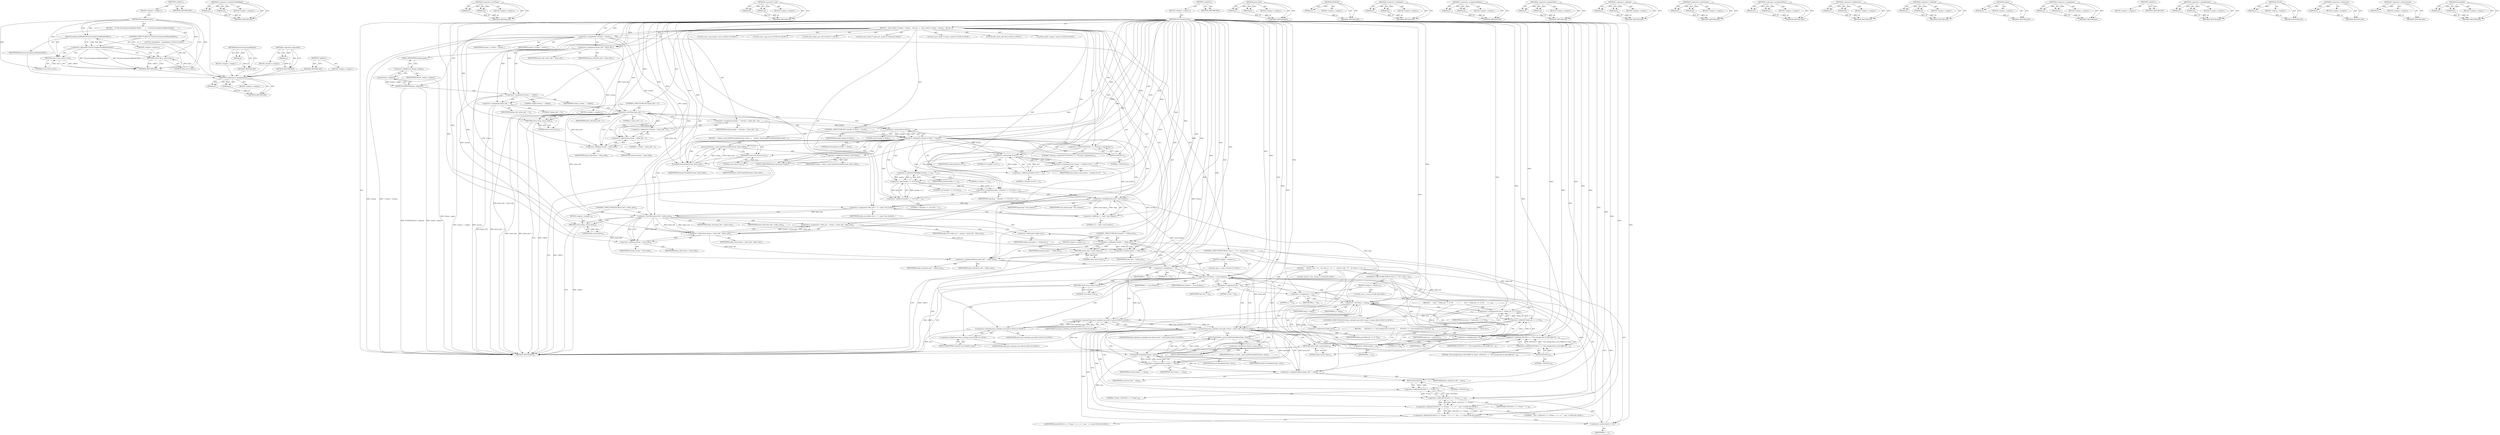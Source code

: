 digraph "&lt;global&gt;" {
vulnerable_325 [label=<(METHOD,&lt;operators&gt;.assignmentOr)>];
vulnerable_326 [label=<(PARAM,p1)>];
vulnerable_327 [label=<(PARAM,p2)>];
vulnerable_328 [label=<(BLOCK,&lt;empty&gt;,&lt;empty&gt;)>];
vulnerable_329 [label=<(METHOD_RETURN,ANY)>];
vulnerable_306 [label=<(METHOD,&lt;operator&gt;.arithmeticShiftRight)>];
vulnerable_307 [label=<(PARAM,p1)>];
vulnerable_308 [label=<(PARAM,p2)>];
vulnerable_309 [label=<(BLOCK,&lt;empty&gt;,&lt;empty&gt;)>];
vulnerable_310 [label=<(METHOD_RETURN,ANY)>];
vulnerable_258 [label=<(METHOD,&lt;operator&gt;.lessThan)>];
vulnerable_259 [label=<(PARAM,p1)>];
vulnerable_260 [label=<(PARAM,p2)>];
vulnerable_261 [label=<(BLOCK,&lt;empty&gt;,&lt;empty&gt;)>];
vulnerable_262 [label=<(METHOD_RETURN,ANY)>];
vulnerable_282 [label=<(METHOD,&lt;operator&gt;.and)>];
vulnerable_283 [label=<(PARAM,p1)>];
vulnerable_284 [label=<(PARAM,p2)>];
vulnerable_285 [label=<(BLOCK,&lt;empty&gt;,&lt;empty&gt;)>];
vulnerable_286 [label=<(METHOD_RETURN,ANY)>];
vulnerable_6 [label=<(METHOD,&lt;global&gt;)<SUB>1</SUB>>];
vulnerable_7 [label=<(BLOCK,&lt;empty&gt;,&lt;empty&gt;)<SUB>1</SUB>>];
vulnerable_8 [label=<(METHOD,ParseSuperframe)<SUB>1</SUB>>];
vulnerable_9 [label=<(BLOCK,{
  const uint8_t* stream = stream_;
  off_t by...,{
  const uint8_t* stream = stream_;
  off_t by...)<SUB>1</SUB>>];
vulnerable_10 [label="<(LOCAL,const uint8_t* stream: uint8_t*)<SUB>2</SUB>>"];
vulnerable_11 [label=<(&lt;operator&gt;.assignment,* stream = stream_)<SUB>2</SUB>>];
vulnerable_12 [label=<(IDENTIFIER,stream,* stream = stream_)<SUB>2</SUB>>];
vulnerable_13 [label=<(IDENTIFIER,stream_,* stream = stream_)<SUB>2</SUB>>];
vulnerable_14 [label="<(LOCAL,off_t bytes_left: off_t)<SUB>3</SUB>>"];
vulnerable_15 [label=<(&lt;operator&gt;.assignment,bytes_left = bytes_left_)<SUB>3</SUB>>];
vulnerable_16 [label=<(IDENTIFIER,bytes_left,bytes_left = bytes_left_)<SUB>3</SUB>>];
vulnerable_17 [label=<(IDENTIFIER,bytes_left_,bytes_left = bytes_left_)<SUB>3</SUB>>];
vulnerable_18 [label=<(DCHECK,DCHECK(frames_.empty()))<SUB>4</SUB>>];
vulnerable_19 [label=<(empty,frames_.empty())<SUB>4</SUB>>];
vulnerable_20 [label=<(&lt;operator&gt;.fieldAccess,frames_.empty)<SUB>4</SUB>>];
vulnerable_21 [label=<(IDENTIFIER,frames_,frames_.empty())<SUB>4</SUB>>];
vulnerable_22 [label=<(FIELD_IDENTIFIER,empty,empty)<SUB>4</SUB>>];
vulnerable_23 [label=<(&lt;operator&gt;.assignment,stream_ = nullptr)<SUB>5</SUB>>];
vulnerable_24 [label=<(IDENTIFIER,stream_,stream_ = nullptr)<SUB>5</SUB>>];
vulnerable_25 [label=<(LITERAL,nullptr,stream_ = nullptr)<SUB>5</SUB>>];
vulnerable_26 [label=<(&lt;operator&gt;.assignment,bytes_left_ = 0)<SUB>6</SUB>>];
vulnerable_27 [label=<(IDENTIFIER,bytes_left_,bytes_left_ = 0)<SUB>6</SUB>>];
vulnerable_28 [label=<(LITERAL,0,bytes_left_ = 0)<SUB>6</SUB>>];
vulnerable_29 [label=<(CONTROL_STRUCTURE,IF,if (bytes_left &lt; 1))<SUB>7</SUB>>];
vulnerable_30 [label=<(&lt;operator&gt;.lessThan,bytes_left &lt; 1)<SUB>7</SUB>>];
vulnerable_31 [label=<(IDENTIFIER,bytes_left,bytes_left &lt; 1)<SUB>7</SUB>>];
vulnerable_32 [label=<(LITERAL,1,bytes_left &lt; 1)<SUB>7</SUB>>];
vulnerable_33 [label=<(BLOCK,&lt;empty&gt;,&lt;empty&gt;)<SUB>8</SUB>>];
vulnerable_34 [label=<(RETURN,return false;,return false;)<SUB>8</SUB>>];
vulnerable_35 [label=<(LITERAL,false,return false;)<SUB>8</SUB>>];
vulnerable_36 [label="<(LOCAL,uint8_t marker: uint8_t)<SUB>9</SUB>>"];
vulnerable_37 [label=<(&lt;operator&gt;.assignment,marker = *(stream + bytes_left - 1))<SUB>9</SUB>>];
vulnerable_38 [label=<(IDENTIFIER,marker,marker = *(stream + bytes_left - 1))<SUB>9</SUB>>];
vulnerable_39 [label=<(&lt;operator&gt;.indirection,*(stream + bytes_left - 1))<SUB>9</SUB>>];
vulnerable_40 [label=<(&lt;operator&gt;.subtraction,stream + bytes_left - 1)<SUB>9</SUB>>];
vulnerable_41 [label=<(&lt;operator&gt;.addition,stream + bytes_left)<SUB>9</SUB>>];
vulnerable_42 [label=<(IDENTIFIER,stream,stream + bytes_left)<SUB>9</SUB>>];
vulnerable_43 [label=<(IDENTIFIER,bytes_left,stream + bytes_left)<SUB>9</SUB>>];
vulnerable_44 [label=<(LITERAL,1,stream + bytes_left - 1)<SUB>9</SUB>>];
vulnerable_45 [label=<(CONTROL_STRUCTURE,IF,if ((marker &amp; 0xe0) != 0xc0))<SUB>10</SUB>>];
vulnerable_46 [label=<(&lt;operator&gt;.notEquals,(marker &amp; 0xe0) != 0xc0)<SUB>10</SUB>>];
vulnerable_47 [label=<(&lt;operator&gt;.and,marker &amp; 0xe0)<SUB>10</SUB>>];
vulnerable_48 [label=<(IDENTIFIER,marker,marker &amp; 0xe0)<SUB>10</SUB>>];
vulnerable_49 [label=<(LITERAL,0xe0,marker &amp; 0xe0)<SUB>10</SUB>>];
vulnerable_50 [label=<(LITERAL,0xc0,(marker &amp; 0xe0) != 0xc0)<SUB>10</SUB>>];
vulnerable_51 [label=<(BLOCK,{
    frames_.push_back(FrameInfo(stream, bytes...,{
    frames_.push_back(FrameInfo(stream, bytes...)<SUB>10</SUB>>];
vulnerable_52 [label=<(push_back,frames_.push_back(FrameInfo(stream, bytes_left)))<SUB>11</SUB>>];
vulnerable_53 [label=<(&lt;operator&gt;.fieldAccess,frames_.push_back)<SUB>11</SUB>>];
vulnerable_54 [label=<(IDENTIFIER,frames_,frames_.push_back(FrameInfo(stream, bytes_left)))<SUB>11</SUB>>];
vulnerable_55 [label=<(FIELD_IDENTIFIER,push_back,push_back)<SUB>11</SUB>>];
vulnerable_56 [label=<(FrameInfo,FrameInfo(stream, bytes_left))<SUB>11</SUB>>];
vulnerable_57 [label=<(IDENTIFIER,stream,FrameInfo(stream, bytes_left))<SUB>11</SUB>>];
vulnerable_58 [label=<(IDENTIFIER,bytes_left,FrameInfo(stream, bytes_left))<SUB>11</SUB>>];
vulnerable_59 [label=<(RETURN,return true;,return true;)<SUB>12</SUB>>];
vulnerable_60 [label=<(LITERAL,true,return true;)<SUB>12</SUB>>];
vulnerable_61 [label=<(&lt;operator&gt;.shiftLeft,DVLOG(1) &lt;&lt; &quot;Parsing a superframe&quot;)<SUB>14</SUB>>];
vulnerable_62 [label=<(DVLOG,DVLOG(1))<SUB>14</SUB>>];
vulnerable_63 [label=<(LITERAL,1,DVLOG(1))<SUB>14</SUB>>];
vulnerable_64 [label=<(LITERAL,&quot;Parsing a superframe&quot;,DVLOG(1) &lt;&lt; &quot;Parsing a superframe&quot;)<SUB>14</SUB>>];
vulnerable_65 [label="<(LOCAL,size_t num_frames: size_t)<SUB>15</SUB>>"];
vulnerable_66 [label=<(&lt;operator&gt;.assignment,num_frames = (marker &amp; 0x7) + 1)<SUB>15</SUB>>];
vulnerable_67 [label=<(IDENTIFIER,num_frames,num_frames = (marker &amp; 0x7) + 1)<SUB>15</SUB>>];
vulnerable_68 [label=<(&lt;operator&gt;.addition,(marker &amp; 0x7) + 1)<SUB>15</SUB>>];
vulnerable_69 [label=<(&lt;operator&gt;.and,marker &amp; 0x7)<SUB>15</SUB>>];
vulnerable_70 [label=<(IDENTIFIER,marker,marker &amp; 0x7)<SUB>15</SUB>>];
vulnerable_71 [label=<(LITERAL,0x7,marker &amp; 0x7)<SUB>15</SUB>>];
vulnerable_72 [label=<(LITERAL,1,(marker &amp; 0x7) + 1)<SUB>15</SUB>>];
vulnerable_73 [label="<(LOCAL,size_t mag: size_t)<SUB>16</SUB>>"];
vulnerable_74 [label=<(&lt;operator&gt;.assignment,mag = ((marker &gt;&gt; 3) &amp; 0x3) + 1)<SUB>16</SUB>>];
vulnerable_75 [label=<(IDENTIFIER,mag,mag = ((marker &gt;&gt; 3) &amp; 0x3) + 1)<SUB>16</SUB>>];
vulnerable_76 [label=<(&lt;operator&gt;.addition,((marker &gt;&gt; 3) &amp; 0x3) + 1)<SUB>16</SUB>>];
vulnerable_77 [label=<(&lt;operator&gt;.and,(marker &gt;&gt; 3) &amp; 0x3)<SUB>16</SUB>>];
vulnerable_78 [label=<(&lt;operator&gt;.arithmeticShiftRight,marker &gt;&gt; 3)<SUB>16</SUB>>];
vulnerable_79 [label=<(IDENTIFIER,marker,marker &gt;&gt; 3)<SUB>16</SUB>>];
vulnerable_80 [label=<(LITERAL,3,marker &gt;&gt; 3)<SUB>16</SUB>>];
vulnerable_81 [label=<(LITERAL,0x3,(marker &gt;&gt; 3) &amp; 0x3)<SUB>16</SUB>>];
vulnerable_82 [label=<(LITERAL,1,((marker &gt;&gt; 3) &amp; 0x3) + 1)<SUB>16</SUB>>];
vulnerable_83 [label="<(LOCAL,off_t index_size: off_t)<SUB>17</SUB>>"];
vulnerable_84 [label=<(&lt;operator&gt;.assignment,index_size = 2 + mag * num_frames)<SUB>17</SUB>>];
vulnerable_85 [label=<(IDENTIFIER,index_size,index_size = 2 + mag * num_frames)<SUB>17</SUB>>];
vulnerable_86 [label=<(&lt;operator&gt;.addition,2 + mag * num_frames)<SUB>17</SUB>>];
vulnerable_87 [label=<(LITERAL,2,2 + mag * num_frames)<SUB>17</SUB>>];
vulnerable_88 [label=<(&lt;operator&gt;.multiplication,mag * num_frames)<SUB>17</SUB>>];
vulnerable_89 [label=<(IDENTIFIER,mag,mag * num_frames)<SUB>17</SUB>>];
vulnerable_90 [label=<(IDENTIFIER,num_frames,mag * num_frames)<SUB>17</SUB>>];
vulnerable_91 [label=<(CONTROL_STRUCTURE,IF,if (bytes_left &lt; index_size))<SUB>19</SUB>>];
vulnerable_92 [label=<(&lt;operator&gt;.lessThan,bytes_left &lt; index_size)<SUB>19</SUB>>];
vulnerable_93 [label=<(IDENTIFIER,bytes_left,bytes_left &lt; index_size)<SUB>19</SUB>>];
vulnerable_94 [label=<(IDENTIFIER,index_size,bytes_left &lt; index_size)<SUB>19</SUB>>];
vulnerable_95 [label=<(BLOCK,&lt;empty&gt;,&lt;empty&gt;)<SUB>20</SUB>>];
vulnerable_96 [label=<(RETURN,return false;,return false;)<SUB>20</SUB>>];
vulnerable_97 [label=<(LITERAL,false,return false;)<SUB>20</SUB>>];
vulnerable_98 [label="<(LOCAL,const uint8_t* index_ptr: uint8_t*)<SUB>22</SUB>>"];
vulnerable_99 [label=<(&lt;operator&gt;.assignment,* index_ptr = stream + bytes_left - index_size)<SUB>22</SUB>>];
vulnerable_100 [label=<(IDENTIFIER,index_ptr,* index_ptr = stream + bytes_left - index_size)<SUB>22</SUB>>];
vulnerable_101 [label=<(&lt;operator&gt;.subtraction,stream + bytes_left - index_size)<SUB>22</SUB>>];
vulnerable_102 [label=<(&lt;operator&gt;.addition,stream + bytes_left)<SUB>22</SUB>>];
vulnerable_103 [label=<(IDENTIFIER,stream,stream + bytes_left)<SUB>22</SUB>>];
vulnerable_104 [label=<(IDENTIFIER,bytes_left,stream + bytes_left)<SUB>22</SUB>>];
vulnerable_105 [label=<(IDENTIFIER,index_size,stream + bytes_left - index_size)<SUB>22</SUB>>];
vulnerable_106 [label=<(CONTROL_STRUCTURE,IF,if (marker != *index_ptr))<SUB>23</SUB>>];
vulnerable_107 [label=<(&lt;operator&gt;.notEquals,marker != *index_ptr)<SUB>23</SUB>>];
vulnerable_108 [label=<(IDENTIFIER,marker,marker != *index_ptr)<SUB>23</SUB>>];
vulnerable_109 [label=<(&lt;operator&gt;.indirection,*index_ptr)<SUB>23</SUB>>];
vulnerable_110 [label=<(IDENTIFIER,index_ptr,marker != *index_ptr)<SUB>23</SUB>>];
vulnerable_111 [label=<(BLOCK,&lt;empty&gt;,&lt;empty&gt;)<SUB>24</SUB>>];
vulnerable_112 [label=<(RETURN,return false;,return false;)<SUB>24</SUB>>];
vulnerable_113 [label=<(LITERAL,false,return false;)<SUB>24</SUB>>];
vulnerable_114 [label=<(&lt;operator&gt;.preIncrement,++index_ptr)<SUB>25</SUB>>];
vulnerable_115 [label=<(IDENTIFIER,index_ptr,++index_ptr)<SUB>25</SUB>>];
vulnerable_116 [label=<(&lt;operator&gt;.assignmentMinus,bytes_left -= index_size)<SUB>26</SUB>>];
vulnerable_117 [label=<(IDENTIFIER,bytes_left,bytes_left -= index_size)<SUB>26</SUB>>];
vulnerable_118 [label=<(IDENTIFIER,index_size,bytes_left -= index_size)<SUB>26</SUB>>];
vulnerable_119 [label=<(CONTROL_STRUCTURE,FOR,for (size_t i = 0;i &lt; num_frames;++i))<SUB>27</SUB>>];
vulnerable_120 [label=<(BLOCK,&lt;empty&gt;,&lt;empty&gt;)<SUB>27</SUB>>];
vulnerable_121 [label="<(LOCAL,size_t i: size_t)<SUB>27</SUB>>"];
vulnerable_122 [label=<(&lt;operator&gt;.assignment,i = 0)<SUB>27</SUB>>];
vulnerable_123 [label=<(IDENTIFIER,i,i = 0)<SUB>27</SUB>>];
vulnerable_124 [label=<(LITERAL,0,i = 0)<SUB>27</SUB>>];
vulnerable_125 [label=<(&lt;operator&gt;.lessThan,i &lt; num_frames)<SUB>27</SUB>>];
vulnerable_126 [label=<(IDENTIFIER,i,i &lt; num_frames)<SUB>27</SUB>>];
vulnerable_127 [label=<(IDENTIFIER,num_frames,i &lt; num_frames)<SUB>27</SUB>>];
vulnerable_128 [label=<(&lt;operator&gt;.preIncrement,++i)<SUB>27</SUB>>];
vulnerable_129 [label=<(IDENTIFIER,i,++i)<SUB>27</SUB>>];
vulnerable_130 [label=<(BLOCK,{
    uint32_t size = 0;
    for (size_t j = 0;...,{
    uint32_t size = 0;
    for (size_t j = 0;...)<SUB>27</SUB>>];
vulnerable_131 [label="<(LOCAL,uint32_t size: uint32_t)<SUB>28</SUB>>"];
vulnerable_132 [label=<(&lt;operator&gt;.assignment,size = 0)<SUB>28</SUB>>];
vulnerable_133 [label=<(IDENTIFIER,size,size = 0)<SUB>28</SUB>>];
vulnerable_134 [label=<(LITERAL,0,size = 0)<SUB>28</SUB>>];
vulnerable_135 [label=<(CONTROL_STRUCTURE,FOR,for (size_t j = 0;j &lt; mag;++j))<SUB>29</SUB>>];
vulnerable_136 [label=<(BLOCK,&lt;empty&gt;,&lt;empty&gt;)<SUB>29</SUB>>];
vulnerable_137 [label="<(LOCAL,size_t j: size_t)<SUB>29</SUB>>"];
vulnerable_138 [label=<(&lt;operator&gt;.assignment,j = 0)<SUB>29</SUB>>];
vulnerable_139 [label=<(IDENTIFIER,j,j = 0)<SUB>29</SUB>>];
vulnerable_140 [label=<(LITERAL,0,j = 0)<SUB>29</SUB>>];
vulnerable_141 [label=<(&lt;operator&gt;.lessThan,j &lt; mag)<SUB>29</SUB>>];
vulnerable_142 [label=<(IDENTIFIER,j,j &lt; mag)<SUB>29</SUB>>];
vulnerable_143 [label=<(IDENTIFIER,mag,j &lt; mag)<SUB>29</SUB>>];
vulnerable_144 [label=<(&lt;operator&gt;.preIncrement,++j)<SUB>29</SUB>>];
vulnerable_145 [label=<(IDENTIFIER,j,++j)<SUB>29</SUB>>];
vulnerable_146 [label=<(BLOCK,{
      size |= *index_ptr &lt;&lt; (j * 8);
      ++...,{
      size |= *index_ptr &lt;&lt; (j * 8);
      ++...)<SUB>29</SUB>>];
vulnerable_147 [label=<(&lt;operators&gt;.assignmentOr,size |= *index_ptr &lt;&lt; (j * 8))<SUB>30</SUB>>];
vulnerable_148 [label=<(IDENTIFIER,size,size |= *index_ptr &lt;&lt; (j * 8))<SUB>30</SUB>>];
vulnerable_149 [label=<(&lt;operator&gt;.shiftLeft,*index_ptr &lt;&lt; (j * 8))<SUB>30</SUB>>];
vulnerable_150 [label=<(&lt;operator&gt;.indirection,*index_ptr)<SUB>30</SUB>>];
vulnerable_151 [label=<(IDENTIFIER,index_ptr,*index_ptr &lt;&lt; (j * 8))<SUB>30</SUB>>];
vulnerable_152 [label=<(&lt;operator&gt;.multiplication,j * 8)<SUB>30</SUB>>];
vulnerable_153 [label=<(IDENTIFIER,j,j * 8)<SUB>30</SUB>>];
vulnerable_154 [label=<(LITERAL,8,j * 8)<SUB>30</SUB>>];
vulnerable_155 [label=<(&lt;operator&gt;.preIncrement,++index_ptr)<SUB>31</SUB>>];
vulnerable_156 [label=<(IDENTIFIER,index_ptr,++index_ptr)<SUB>31</SUB>>];
vulnerable_157 [label="<(CONTROL_STRUCTURE,IF,if (base::checked_cast&lt;off_t&gt;(size) &gt; bytes_left))<SUB>33</SUB>>"];
vulnerable_158 [label="<(&lt;operator&gt;.greaterThan,base::checked_cast&lt;off_t&gt;(size) &gt; bytes_left)<SUB>33</SUB>>"];
vulnerable_159 [label="<(&lt;operator&gt;.greaterThan,base::checked_cast&lt;off_t&gt;(size))<SUB>33</SUB>>"];
vulnerable_160 [label="<(&lt;operator&gt;.lessThan,base::checked_cast&lt;off_t)<SUB>33</SUB>>"];
vulnerable_161 [label="<(&lt;operator&gt;.fieldAccess,base::checked_cast)<SUB>33</SUB>>"];
vulnerable_162 [label="<(IDENTIFIER,base,base::checked_cast&lt;off_t)<SUB>33</SUB>>"];
vulnerable_163 [label=<(FIELD_IDENTIFIER,checked_cast,checked_cast)<SUB>33</SUB>>];
vulnerable_164 [label="<(IDENTIFIER,off_t,base::checked_cast&lt;off_t)<SUB>33</SUB>>"];
vulnerable_165 [label="<(IDENTIFIER,size,base::checked_cast&lt;off_t&gt;(size))<SUB>33</SUB>>"];
vulnerable_166 [label="<(IDENTIFIER,bytes_left,base::checked_cast&lt;off_t&gt;(size) &gt; bytes_left)<SUB>33</SUB>>"];
vulnerable_167 [label=<(BLOCK,{
      DVLOG(1) &lt;&lt; &quot;Not enough data in the buf...,{
      DVLOG(1) &lt;&lt; &quot;Not enough data in the buf...)<SUB>33</SUB>>];
vulnerable_168 [label=<(&lt;operator&gt;.shiftLeft,DVLOG(1) &lt;&lt; &quot;Not enough data in the buffer for ...)<SUB>34</SUB>>];
vulnerable_169 [label=<(&lt;operator&gt;.shiftLeft,DVLOG(1) &lt;&lt; &quot;Not enough data in the buffer for ...)<SUB>34</SUB>>];
vulnerable_170 [label=<(DVLOG,DVLOG(1))<SUB>34</SUB>>];
vulnerable_171 [label=<(LITERAL,1,DVLOG(1))<SUB>34</SUB>>];
vulnerable_172 [label=<(LITERAL,&quot;Not enough data in the buffer for frame &quot;,DVLOG(1) &lt;&lt; &quot;Not enough data in the buffer for ...)<SUB>34</SUB>>];
vulnerable_173 [label=<(IDENTIFIER,i,DVLOG(1) &lt;&lt; &quot;Not enough data in the buffer for ...)<SUB>34</SUB>>];
vulnerable_174 [label=<(RETURN,return false;,return false;)<SUB>35</SUB>>];
vulnerable_175 [label=<(LITERAL,false,return false;)<SUB>35</SUB>>];
vulnerable_176 [label=<(push_back,frames_.push_back(FrameInfo(stream, size)))<SUB>37</SUB>>];
vulnerable_177 [label=<(&lt;operator&gt;.fieldAccess,frames_.push_back)<SUB>37</SUB>>];
vulnerable_178 [label=<(IDENTIFIER,frames_,frames_.push_back(FrameInfo(stream, size)))<SUB>37</SUB>>];
vulnerable_179 [label=<(FIELD_IDENTIFIER,push_back,push_back)<SUB>37</SUB>>];
vulnerable_180 [label=<(FrameInfo,FrameInfo(stream, size))<SUB>37</SUB>>];
vulnerable_181 [label=<(IDENTIFIER,stream,FrameInfo(stream, size))<SUB>37</SUB>>];
vulnerable_182 [label=<(IDENTIFIER,size,FrameInfo(stream, size))<SUB>37</SUB>>];
vulnerable_183 [label=<(&lt;operator&gt;.assignmentPlus,stream += size)<SUB>38</SUB>>];
vulnerable_184 [label=<(IDENTIFIER,stream,stream += size)<SUB>38</SUB>>];
vulnerable_185 [label=<(IDENTIFIER,size,stream += size)<SUB>38</SUB>>];
vulnerable_186 [label=<(&lt;operator&gt;.assignmentMinus,bytes_left -= size)<SUB>39</SUB>>];
vulnerable_187 [label=<(IDENTIFIER,bytes_left,bytes_left -= size)<SUB>39</SUB>>];
vulnerable_188 [label=<(IDENTIFIER,size,bytes_left -= size)<SUB>39</SUB>>];
vulnerable_189 [label="<(&lt;operator&gt;.shiftLeft,DVLOG(1) &lt;&lt; &quot;Frame &quot; &lt;&lt; i &lt;&lt; &quot;, size: &quot; &lt;&lt; size)<SUB>40</SUB>>"];
vulnerable_190 [label="<(&lt;operator&gt;.shiftLeft,DVLOG(1) &lt;&lt; &quot;Frame &quot; &lt;&lt; i &lt;&lt; &quot;, size: &quot;)<SUB>40</SUB>>"];
vulnerable_191 [label=<(&lt;operator&gt;.shiftLeft,DVLOG(1) &lt;&lt; &quot;Frame &quot; &lt;&lt; i)<SUB>40</SUB>>];
vulnerable_192 [label=<(&lt;operator&gt;.shiftLeft,DVLOG(1) &lt;&lt; &quot;Frame &quot;)<SUB>40</SUB>>];
vulnerable_193 [label=<(DVLOG,DVLOG(1))<SUB>40</SUB>>];
vulnerable_194 [label=<(LITERAL,1,DVLOG(1))<SUB>40</SUB>>];
vulnerable_195 [label=<(LITERAL,&quot;Frame &quot;,DVLOG(1) &lt;&lt; &quot;Frame &quot;)<SUB>40</SUB>>];
vulnerable_196 [label=<(IDENTIFIER,i,DVLOG(1) &lt;&lt; &quot;Frame &quot; &lt;&lt; i)<SUB>40</SUB>>];
vulnerable_197 [label="<(LITERAL,&quot;, size: &quot;,DVLOG(1) &lt;&lt; &quot;Frame &quot; &lt;&lt; i &lt;&lt; &quot;, size: &quot;)<SUB>40</SUB>>"];
vulnerable_198 [label="<(IDENTIFIER,size,DVLOG(1) &lt;&lt; &quot;Frame &quot; &lt;&lt; i &lt;&lt; &quot;, size: &quot; &lt;&lt; size)<SUB>40</SUB>>"];
vulnerable_199 [label=<(RETURN,return true;,return true;)<SUB>43</SUB>>];
vulnerable_200 [label=<(LITERAL,true,return true;)<SUB>43</SUB>>];
vulnerable_201 [label=<(METHOD_RETURN,bool)<SUB>1</SUB>>];
vulnerable_203 [label=<(METHOD_RETURN,ANY)<SUB>1</SUB>>];
vulnerable_287 [label=<(METHOD,push_back)>];
vulnerable_288 [label=<(PARAM,p1)>];
vulnerable_289 [label=<(PARAM,p2)>];
vulnerable_290 [label=<(BLOCK,&lt;empty&gt;,&lt;empty&gt;)>];
vulnerable_291 [label=<(METHOD_RETURN,ANY)>];
vulnerable_245 [label=<(METHOD,DCHECK)>];
vulnerable_246 [label=<(PARAM,p1)>];
vulnerable_247 [label=<(BLOCK,&lt;empty&gt;,&lt;empty&gt;)>];
vulnerable_248 [label=<(METHOD_RETURN,ANY)>];
vulnerable_277 [label=<(METHOD,&lt;operator&gt;.notEquals)>];
vulnerable_278 [label=<(PARAM,p1)>];
vulnerable_279 [label=<(PARAM,p2)>];
vulnerable_280 [label=<(BLOCK,&lt;empty&gt;,&lt;empty&gt;)>];
vulnerable_281 [label=<(METHOD_RETURN,ANY)>];
vulnerable_320 [label=<(METHOD,&lt;operator&gt;.assignmentMinus)>];
vulnerable_321 [label=<(PARAM,p1)>];
vulnerable_322 [label=<(PARAM,p2)>];
vulnerable_323 [label=<(BLOCK,&lt;empty&gt;,&lt;empty&gt;)>];
vulnerable_324 [label=<(METHOD_RETURN,ANY)>];
vulnerable_330 [label=<(METHOD,&lt;operator&gt;.greaterThan)>];
vulnerable_331 [label=<(PARAM,p1)>];
vulnerable_332 [label=<(PARAM,p2)>];
vulnerable_333 [label=<(BLOCK,&lt;empty&gt;,&lt;empty&gt;)>];
vulnerable_334 [label=<(METHOD_RETURN,ANY)>];
vulnerable_272 [label=<(METHOD,&lt;operator&gt;.addition)>];
vulnerable_273 [label=<(PARAM,p1)>];
vulnerable_274 [label=<(PARAM,p2)>];
vulnerable_275 [label=<(BLOCK,&lt;empty&gt;,&lt;empty&gt;)>];
vulnerable_276 [label=<(METHOD_RETURN,ANY)>];
vulnerable_267 [label=<(METHOD,&lt;operator&gt;.subtraction)>];
vulnerable_268 [label=<(PARAM,p1)>];
vulnerable_269 [label=<(PARAM,p2)>];
vulnerable_270 [label=<(BLOCK,&lt;empty&gt;,&lt;empty&gt;)>];
vulnerable_271 [label=<(METHOD_RETURN,ANY)>];
vulnerable_335 [label=<(METHOD,&lt;operator&gt;.assignmentPlus)>];
vulnerable_336 [label=<(PARAM,p1)>];
vulnerable_337 [label=<(PARAM,p2)>];
vulnerable_338 [label=<(BLOCK,&lt;empty&gt;,&lt;empty&gt;)>];
vulnerable_339 [label=<(METHOD_RETURN,ANY)>];
vulnerable_253 [label=<(METHOD,&lt;operator&gt;.fieldAccess)>];
vulnerable_254 [label=<(PARAM,p1)>];
vulnerable_255 [label=<(PARAM,p2)>];
vulnerable_256 [label=<(BLOCK,&lt;empty&gt;,&lt;empty&gt;)>];
vulnerable_257 [label=<(METHOD_RETURN,ANY)>];
vulnerable_297 [label=<(METHOD,&lt;operator&gt;.shiftLeft)>];
vulnerable_298 [label=<(PARAM,p1)>];
vulnerable_299 [label=<(PARAM,p2)>];
vulnerable_300 [label=<(BLOCK,&lt;empty&gt;,&lt;empty&gt;)>];
vulnerable_301 [label=<(METHOD_RETURN,ANY)>];
vulnerable_249 [label=<(METHOD,empty)>];
vulnerable_250 [label=<(PARAM,p1)>];
vulnerable_251 [label=<(BLOCK,&lt;empty&gt;,&lt;empty&gt;)>];
vulnerable_252 [label=<(METHOD_RETURN,ANY)>];
vulnerable_240 [label=<(METHOD,&lt;operator&gt;.assignment)>];
vulnerable_241 [label=<(PARAM,p1)>];
vulnerable_242 [label=<(PARAM,p2)>];
vulnerable_243 [label=<(BLOCK,&lt;empty&gt;,&lt;empty&gt;)>];
vulnerable_244 [label=<(METHOD_RETURN,ANY)>];
vulnerable_234 [label=<(METHOD,&lt;global&gt;)<SUB>1</SUB>>];
vulnerable_235 [label=<(BLOCK,&lt;empty&gt;,&lt;empty&gt;)>];
vulnerable_236 [label=<(METHOD_RETURN,ANY)>];
vulnerable_311 [label=<(METHOD,&lt;operator&gt;.multiplication)>];
vulnerable_312 [label=<(PARAM,p1)>];
vulnerable_313 [label=<(PARAM,p2)>];
vulnerable_314 [label=<(BLOCK,&lt;empty&gt;,&lt;empty&gt;)>];
vulnerable_315 [label=<(METHOD_RETURN,ANY)>];
vulnerable_302 [label=<(METHOD,DVLOG)>];
vulnerable_303 [label=<(PARAM,p1)>];
vulnerable_304 [label=<(BLOCK,&lt;empty&gt;,&lt;empty&gt;)>];
vulnerable_305 [label=<(METHOD_RETURN,ANY)>];
vulnerable_263 [label=<(METHOD,&lt;operator&gt;.indirection)>];
vulnerable_264 [label=<(PARAM,p1)>];
vulnerable_265 [label=<(BLOCK,&lt;empty&gt;,&lt;empty&gt;)>];
vulnerable_266 [label=<(METHOD_RETURN,ANY)>];
vulnerable_316 [label=<(METHOD,&lt;operator&gt;.preIncrement)>];
vulnerable_317 [label=<(PARAM,p1)>];
vulnerable_318 [label=<(BLOCK,&lt;empty&gt;,&lt;empty&gt;)>];
vulnerable_319 [label=<(METHOD_RETURN,ANY)>];
vulnerable_292 [label=<(METHOD,FrameInfo)>];
vulnerable_293 [label=<(PARAM,p1)>];
vulnerable_294 [label=<(PARAM,p2)>];
vulnerable_295 [label=<(BLOCK,&lt;empty&gt;,&lt;empty&gt;)>];
vulnerable_296 [label=<(METHOD_RETURN,ANY)>];
fixed_6 [label=<(METHOD,&lt;global&gt;)<SUB>1</SUB>>];
fixed_7 [label=<(BLOCK,&lt;empty&gt;,&lt;empty&gt;)<SUB>1</SUB>>];
fixed_8 [label=<(METHOD,ParseSuperframe)<SUB>1</SUB>>];
fixed_9 [label=<(BLOCK,{
 
  if (!ParseUncompressedHeader(fhdr))
     ...,{
 
  if (!ParseUncompressedHeader(fhdr))
     ...)<SUB>1</SUB>>];
fixed_10 [label=<(CONTROL_STRUCTURE,IF,if (!ParseUncompressedHeader(fhdr)))<SUB>3</SUB>>];
fixed_11 [label=<(&lt;operator&gt;.logicalNot,!ParseUncompressedHeader(fhdr))<SUB>3</SUB>>];
fixed_12 [label=<(ParseUncompressedHeader,ParseUncompressedHeader(fhdr))<SUB>3</SUB>>];
fixed_13 [label=<(IDENTIFIER,fhdr,ParseUncompressedHeader(fhdr))<SUB>3</SUB>>];
fixed_14 [label=<(BLOCK,&lt;empty&gt;,&lt;empty&gt;)<SUB>4</SUB>>];
fixed_15 [label=<(RETURN,return false;,return false;)<SUB>4</SUB>>];
fixed_16 [label=<(LITERAL,false,return false;)<SUB>4</SUB>>];
fixed_17 [label="<(LOCAL,UpdateSlots : UpdateSlots)<SUB>6</SUB>>"];
fixed_18 [label=<(RETURN,return true;,return true;)<SUB>8</SUB>>];
fixed_19 [label=<(LITERAL,true,return true;)<SUB>8</SUB>>];
fixed_20 [label=<(METHOD_RETURN,bool)<SUB>1</SUB>>];
fixed_22 [label=<(METHOD_RETURN,ANY)<SUB>1</SUB>>];
fixed_43 [label=<(METHOD,ParseUncompressedHeader)>];
fixed_44 [label=<(PARAM,p1)>];
fixed_45 [label=<(BLOCK,&lt;empty&gt;,&lt;empty&gt;)>];
fixed_46 [label=<(METHOD_RETURN,ANY)>];
fixed_39 [label=<(METHOD,&lt;operator&gt;.logicalNot)>];
fixed_40 [label=<(PARAM,p1)>];
fixed_41 [label=<(BLOCK,&lt;empty&gt;,&lt;empty&gt;)>];
fixed_42 [label=<(METHOD_RETURN,ANY)>];
fixed_33 [label=<(METHOD,&lt;global&gt;)<SUB>1</SUB>>];
fixed_34 [label=<(BLOCK,&lt;empty&gt;,&lt;empty&gt;)>];
fixed_35 [label=<(METHOD_RETURN,ANY)>];
vulnerable_325 -> vulnerable_326  [key=0, label="AST: "];
vulnerable_325 -> vulnerable_326  [key=1, label="DDG: "];
vulnerable_325 -> vulnerable_328  [key=0, label="AST: "];
vulnerable_325 -> vulnerable_327  [key=0, label="AST: "];
vulnerable_325 -> vulnerable_327  [key=1, label="DDG: "];
vulnerable_325 -> vulnerable_329  [key=0, label="AST: "];
vulnerable_325 -> vulnerable_329  [key=1, label="CFG: "];
vulnerable_326 -> vulnerable_329  [key=0, label="DDG: p1"];
vulnerable_327 -> vulnerable_329  [key=0, label="DDG: p2"];
vulnerable_306 -> vulnerable_307  [key=0, label="AST: "];
vulnerable_306 -> vulnerable_307  [key=1, label="DDG: "];
vulnerable_306 -> vulnerable_309  [key=0, label="AST: "];
vulnerable_306 -> vulnerable_308  [key=0, label="AST: "];
vulnerable_306 -> vulnerable_308  [key=1, label="DDG: "];
vulnerable_306 -> vulnerable_310  [key=0, label="AST: "];
vulnerable_306 -> vulnerable_310  [key=1, label="CFG: "];
vulnerable_307 -> vulnerable_310  [key=0, label="DDG: p1"];
vulnerable_308 -> vulnerable_310  [key=0, label="DDG: p2"];
vulnerable_258 -> vulnerable_259  [key=0, label="AST: "];
vulnerable_258 -> vulnerable_259  [key=1, label="DDG: "];
vulnerable_258 -> vulnerable_261  [key=0, label="AST: "];
vulnerable_258 -> vulnerable_260  [key=0, label="AST: "];
vulnerable_258 -> vulnerable_260  [key=1, label="DDG: "];
vulnerable_258 -> vulnerable_262  [key=0, label="AST: "];
vulnerable_258 -> vulnerable_262  [key=1, label="CFG: "];
vulnerable_259 -> vulnerable_262  [key=0, label="DDG: p1"];
vulnerable_260 -> vulnerable_262  [key=0, label="DDG: p2"];
vulnerable_282 -> vulnerable_283  [key=0, label="AST: "];
vulnerable_282 -> vulnerable_283  [key=1, label="DDG: "];
vulnerable_282 -> vulnerable_285  [key=0, label="AST: "];
vulnerable_282 -> vulnerable_284  [key=0, label="AST: "];
vulnerable_282 -> vulnerable_284  [key=1, label="DDG: "];
vulnerable_282 -> vulnerable_286  [key=0, label="AST: "];
vulnerable_282 -> vulnerable_286  [key=1, label="CFG: "];
vulnerable_283 -> vulnerable_286  [key=0, label="DDG: p1"];
vulnerable_284 -> vulnerable_286  [key=0, label="DDG: p2"];
vulnerable_6 -> vulnerable_7  [key=0, label="AST: "];
vulnerable_6 -> vulnerable_203  [key=0, label="AST: "];
vulnerable_6 -> vulnerable_203  [key=1, label="CFG: "];
vulnerable_7 -> vulnerable_8  [key=0, label="AST: "];
vulnerable_8 -> vulnerable_9  [key=0, label="AST: "];
vulnerable_8 -> vulnerable_201  [key=0, label="AST: "];
vulnerable_8 -> vulnerable_11  [key=0, label="CFG: "];
vulnerable_8 -> vulnerable_11  [key=1, label="DDG: "];
vulnerable_8 -> vulnerable_15  [key=0, label="DDG: "];
vulnerable_8 -> vulnerable_23  [key=0, label="DDG: "];
vulnerable_8 -> vulnerable_26  [key=0, label="DDG: "];
vulnerable_8 -> vulnerable_66  [key=0, label="DDG: "];
vulnerable_8 -> vulnerable_74  [key=0, label="DDG: "];
vulnerable_8 -> vulnerable_84  [key=0, label="DDG: "];
vulnerable_8 -> vulnerable_116  [key=0, label="DDG: "];
vulnerable_8 -> vulnerable_199  [key=0, label="DDG: "];
vulnerable_8 -> vulnerable_61  [key=0, label="DDG: "];
vulnerable_8 -> vulnerable_114  [key=0, label="DDG: "];
vulnerable_8 -> vulnerable_200  [key=0, label="DDG: "];
vulnerable_8 -> vulnerable_30  [key=0, label="DDG: "];
vulnerable_8 -> vulnerable_34  [key=0, label="DDG: "];
vulnerable_8 -> vulnerable_46  [key=0, label="DDG: "];
vulnerable_8 -> vulnerable_59  [key=0, label="DDG: "];
vulnerable_8 -> vulnerable_62  [key=0, label="DDG: "];
vulnerable_8 -> vulnerable_68  [key=0, label="DDG: "];
vulnerable_8 -> vulnerable_76  [key=0, label="DDG: "];
vulnerable_8 -> vulnerable_86  [key=0, label="DDG: "];
vulnerable_8 -> vulnerable_92  [key=0, label="DDG: "];
vulnerable_8 -> vulnerable_96  [key=0, label="DDG: "];
vulnerable_8 -> vulnerable_101  [key=0, label="DDG: "];
vulnerable_8 -> vulnerable_107  [key=0, label="DDG: "];
vulnerable_8 -> vulnerable_112  [key=0, label="DDG: "];
vulnerable_8 -> vulnerable_122  [key=0, label="DDG: "];
vulnerable_8 -> vulnerable_125  [key=0, label="DDG: "];
vulnerable_8 -> vulnerable_128  [key=0, label="DDG: "];
vulnerable_8 -> vulnerable_132  [key=0, label="DDG: "];
vulnerable_8 -> vulnerable_183  [key=0, label="DDG: "];
vulnerable_8 -> vulnerable_186  [key=0, label="DDG: "];
vulnerable_8 -> vulnerable_35  [key=0, label="DDG: "];
vulnerable_8 -> vulnerable_40  [key=0, label="DDG: "];
vulnerable_8 -> vulnerable_47  [key=0, label="DDG: "];
vulnerable_8 -> vulnerable_60  [key=0, label="DDG: "];
vulnerable_8 -> vulnerable_69  [key=0, label="DDG: "];
vulnerable_8 -> vulnerable_77  [key=0, label="DDG: "];
vulnerable_8 -> vulnerable_88  [key=0, label="DDG: "];
vulnerable_8 -> vulnerable_97  [key=0, label="DDG: "];
vulnerable_8 -> vulnerable_102  [key=0, label="DDG: "];
vulnerable_8 -> vulnerable_113  [key=0, label="DDG: "];
vulnerable_8 -> vulnerable_189  [key=0, label="DDG: "];
vulnerable_8 -> vulnerable_41  [key=0, label="DDG: "];
vulnerable_8 -> vulnerable_56  [key=0, label="DDG: "];
vulnerable_8 -> vulnerable_78  [key=0, label="DDG: "];
vulnerable_8 -> vulnerable_138  [key=0, label="DDG: "];
vulnerable_8 -> vulnerable_141  [key=0, label="DDG: "];
vulnerable_8 -> vulnerable_144  [key=0, label="DDG: "];
vulnerable_8 -> vulnerable_158  [key=0, label="DDG: "];
vulnerable_8 -> vulnerable_174  [key=0, label="DDG: "];
vulnerable_8 -> vulnerable_180  [key=0, label="DDG: "];
vulnerable_8 -> vulnerable_190  [key=0, label="DDG: "];
vulnerable_8 -> vulnerable_147  [key=0, label="DDG: "];
vulnerable_8 -> vulnerable_155  [key=0, label="DDG: "];
vulnerable_8 -> vulnerable_159  [key=0, label="DDG: "];
vulnerable_8 -> vulnerable_168  [key=0, label="DDG: "];
vulnerable_8 -> vulnerable_175  [key=0, label="DDG: "];
vulnerable_8 -> vulnerable_191  [key=0, label="DDG: "];
vulnerable_8 -> vulnerable_160  [key=0, label="DDG: "];
vulnerable_8 -> vulnerable_169  [key=0, label="DDG: "];
vulnerable_8 -> vulnerable_192  [key=0, label="DDG: "];
vulnerable_8 -> vulnerable_152  [key=0, label="DDG: "];
vulnerable_8 -> vulnerable_170  [key=0, label="DDG: "];
vulnerable_8 -> vulnerable_193  [key=0, label="DDG: "];
vulnerable_9 -> vulnerable_10  [key=0, label="AST: "];
vulnerable_9 -> vulnerable_11  [key=0, label="AST: "];
vulnerable_9 -> vulnerable_14  [key=0, label="AST: "];
vulnerable_9 -> vulnerable_15  [key=0, label="AST: "];
vulnerable_9 -> vulnerable_18  [key=0, label="AST: "];
vulnerable_9 -> vulnerable_23  [key=0, label="AST: "];
vulnerable_9 -> vulnerable_26  [key=0, label="AST: "];
vulnerable_9 -> vulnerable_29  [key=0, label="AST: "];
vulnerable_9 -> vulnerable_36  [key=0, label="AST: "];
vulnerable_9 -> vulnerable_37  [key=0, label="AST: "];
vulnerable_9 -> vulnerable_45  [key=0, label="AST: "];
vulnerable_9 -> vulnerable_61  [key=0, label="AST: "];
vulnerable_9 -> vulnerable_65  [key=0, label="AST: "];
vulnerable_9 -> vulnerable_66  [key=0, label="AST: "];
vulnerable_9 -> vulnerable_73  [key=0, label="AST: "];
vulnerable_9 -> vulnerable_74  [key=0, label="AST: "];
vulnerable_9 -> vulnerable_83  [key=0, label="AST: "];
vulnerable_9 -> vulnerable_84  [key=0, label="AST: "];
vulnerable_9 -> vulnerable_91  [key=0, label="AST: "];
vulnerable_9 -> vulnerable_98  [key=0, label="AST: "];
vulnerable_9 -> vulnerable_99  [key=0, label="AST: "];
vulnerable_9 -> vulnerable_106  [key=0, label="AST: "];
vulnerable_9 -> vulnerable_114  [key=0, label="AST: "];
vulnerable_9 -> vulnerable_116  [key=0, label="AST: "];
vulnerable_9 -> vulnerable_119  [key=0, label="AST: "];
vulnerable_9 -> vulnerable_199  [key=0, label="AST: "];
vulnerable_11 -> vulnerable_12  [key=0, label="AST: "];
vulnerable_11 -> vulnerable_13  [key=0, label="AST: "];
vulnerable_11 -> vulnerable_15  [key=0, label="CFG: "];
vulnerable_11 -> vulnerable_201  [key=0, label="DDG: stream"];
vulnerable_11 -> vulnerable_201  [key=1, label="DDG: * stream = stream_"];
vulnerable_11 -> vulnerable_101  [key=0, label="DDG: stream"];
vulnerable_11 -> vulnerable_40  [key=0, label="DDG: stream"];
vulnerable_11 -> vulnerable_102  [key=0, label="DDG: stream"];
vulnerable_11 -> vulnerable_41  [key=0, label="DDG: stream"];
vulnerable_11 -> vulnerable_56  [key=0, label="DDG: stream"];
vulnerable_11 -> vulnerable_180  [key=0, label="DDG: stream"];
vulnerable_15 -> vulnerable_16  [key=0, label="AST: "];
vulnerable_15 -> vulnerable_17  [key=0, label="AST: "];
vulnerable_15 -> vulnerable_22  [key=0, label="CFG: "];
vulnerable_15 -> vulnerable_201  [key=0, label="DDG: bytes_left = bytes_left_"];
vulnerable_15 -> vulnerable_30  [key=0, label="DDG: bytes_left"];
vulnerable_18 -> vulnerable_19  [key=0, label="AST: "];
vulnerable_18 -> vulnerable_23  [key=0, label="CFG: "];
vulnerable_18 -> vulnerable_201  [key=0, label="DDG: frames_.empty()"];
vulnerable_18 -> vulnerable_201  [key=1, label="DDG: DCHECK(frames_.empty())"];
vulnerable_19 -> vulnerable_20  [key=0, label="AST: "];
vulnerable_19 -> vulnerable_18  [key=0, label="CFG: "];
vulnerable_19 -> vulnerable_18  [key=1, label="DDG: frames_.empty"];
vulnerable_19 -> vulnerable_201  [key=0, label="DDG: frames_.empty"];
vulnerable_20 -> vulnerable_21  [key=0, label="AST: "];
vulnerable_20 -> vulnerable_22  [key=0, label="AST: "];
vulnerable_20 -> vulnerable_19  [key=0, label="CFG: "];
vulnerable_22 -> vulnerable_20  [key=0, label="CFG: "];
vulnerable_23 -> vulnerable_24  [key=0, label="AST: "];
vulnerable_23 -> vulnerable_25  [key=0, label="AST: "];
vulnerable_23 -> vulnerable_26  [key=0, label="CFG: "];
vulnerable_23 -> vulnerable_201  [key=0, label="DDG: stream_"];
vulnerable_23 -> vulnerable_201  [key=1, label="DDG: stream_ = nullptr"];
vulnerable_26 -> vulnerable_27  [key=0, label="AST: "];
vulnerable_26 -> vulnerable_28  [key=0, label="AST: "];
vulnerable_26 -> vulnerable_30  [key=0, label="CFG: "];
vulnerable_26 -> vulnerable_201  [key=0, label="DDG: bytes_left_"];
vulnerable_26 -> vulnerable_201  [key=1, label="DDG: bytes_left_ = 0"];
vulnerable_29 -> vulnerable_30  [key=0, label="AST: "];
vulnerable_29 -> vulnerable_33  [key=0, label="AST: "];
vulnerable_30 -> vulnerable_31  [key=0, label="AST: "];
vulnerable_30 -> vulnerable_32  [key=0, label="AST: "];
vulnerable_30 -> vulnerable_34  [key=0, label="CFG: "];
vulnerable_30 -> vulnerable_34  [key=1, label="CDG: "];
vulnerable_30 -> vulnerable_41  [key=0, label="CFG: "];
vulnerable_30 -> vulnerable_41  [key=1, label="DDG: bytes_left"];
vulnerable_30 -> vulnerable_41  [key=2, label="CDG: "];
vulnerable_30 -> vulnerable_201  [key=0, label="DDG: bytes_left"];
vulnerable_30 -> vulnerable_201  [key=1, label="DDG: bytes_left &lt; 1"];
vulnerable_30 -> vulnerable_92  [key=0, label="DDG: bytes_left"];
vulnerable_30 -> vulnerable_40  [key=0, label="DDG: bytes_left"];
vulnerable_30 -> vulnerable_40  [key=1, label="CDG: "];
vulnerable_30 -> vulnerable_56  [key=0, label="DDG: bytes_left"];
vulnerable_30 -> vulnerable_37  [key=0, label="CDG: "];
vulnerable_30 -> vulnerable_47  [key=0, label="CDG: "];
vulnerable_30 -> vulnerable_46  [key=0, label="CDG: "];
vulnerable_30 -> vulnerable_39  [key=0, label="CDG: "];
vulnerable_33 -> vulnerable_34  [key=0, label="AST: "];
vulnerable_34 -> vulnerable_35  [key=0, label="AST: "];
vulnerable_34 -> vulnerable_201  [key=0, label="CFG: "];
vulnerable_34 -> vulnerable_201  [key=1, label="DDG: &lt;RET&gt;"];
vulnerable_35 -> vulnerable_34  [key=0, label="DDG: false"];
vulnerable_37 -> vulnerable_38  [key=0, label="AST: "];
vulnerable_37 -> vulnerable_39  [key=0, label="AST: "];
vulnerable_37 -> vulnerable_47  [key=0, label="CFG: "];
vulnerable_37 -> vulnerable_47  [key=1, label="DDG: marker"];
vulnerable_39 -> vulnerable_40  [key=0, label="AST: "];
vulnerable_39 -> vulnerable_37  [key=0, label="CFG: "];
vulnerable_40 -> vulnerable_41  [key=0, label="AST: "];
vulnerable_40 -> vulnerable_44  [key=0, label="AST: "];
vulnerable_40 -> vulnerable_39  [key=0, label="CFG: "];
vulnerable_41 -> vulnerable_42  [key=0, label="AST: "];
vulnerable_41 -> vulnerable_43  [key=0, label="AST: "];
vulnerable_41 -> vulnerable_40  [key=0, label="CFG: "];
vulnerable_45 -> vulnerable_46  [key=0, label="AST: "];
vulnerable_45 -> vulnerable_51  [key=0, label="AST: "];
vulnerable_46 -> vulnerable_47  [key=0, label="AST: "];
vulnerable_46 -> vulnerable_50  [key=0, label="AST: "];
vulnerable_46 -> vulnerable_55  [key=0, label="CFG: "];
vulnerable_46 -> vulnerable_55  [key=1, label="CDG: "];
vulnerable_46 -> vulnerable_62  [key=0, label="CFG: "];
vulnerable_46 -> vulnerable_62  [key=1, label="CDG: "];
vulnerable_46 -> vulnerable_68  [key=0, label="CDG: "];
vulnerable_46 -> vulnerable_77  [key=0, label="CDG: "];
vulnerable_46 -> vulnerable_52  [key=0, label="CDG: "];
vulnerable_46 -> vulnerable_84  [key=0, label="CDG: "];
vulnerable_46 -> vulnerable_56  [key=0, label="CDG: "];
vulnerable_46 -> vulnerable_69  [key=0, label="CDG: "];
vulnerable_46 -> vulnerable_74  [key=0, label="CDG: "];
vulnerable_46 -> vulnerable_92  [key=0, label="CDG: "];
vulnerable_46 -> vulnerable_76  [key=0, label="CDG: "];
vulnerable_46 -> vulnerable_59  [key=0, label="CDG: "];
vulnerable_46 -> vulnerable_61  [key=0, label="CDG: "];
vulnerable_46 -> vulnerable_88  [key=0, label="CDG: "];
vulnerable_46 -> vulnerable_86  [key=0, label="CDG: "];
vulnerable_46 -> vulnerable_66  [key=0, label="CDG: "];
vulnerable_46 -> vulnerable_53  [key=0, label="CDG: "];
vulnerable_46 -> vulnerable_78  [key=0, label="CDG: "];
vulnerable_47 -> vulnerable_48  [key=0, label="AST: "];
vulnerable_47 -> vulnerable_49  [key=0, label="AST: "];
vulnerable_47 -> vulnerable_46  [key=0, label="CFG: "];
vulnerable_47 -> vulnerable_46  [key=1, label="DDG: marker"];
vulnerable_47 -> vulnerable_46  [key=2, label="DDG: 0xe0"];
vulnerable_47 -> vulnerable_69  [key=0, label="DDG: marker"];
vulnerable_51 -> vulnerable_52  [key=0, label="AST: "];
vulnerable_51 -> vulnerable_59  [key=0, label="AST: "];
vulnerable_52 -> vulnerable_53  [key=0, label="AST: "];
vulnerable_52 -> vulnerable_56  [key=0, label="AST: "];
vulnerable_52 -> vulnerable_59  [key=0, label="CFG: "];
vulnerable_53 -> vulnerable_54  [key=0, label="AST: "];
vulnerable_53 -> vulnerable_55  [key=0, label="AST: "];
vulnerable_53 -> vulnerable_56  [key=0, label="CFG: "];
vulnerable_55 -> vulnerable_53  [key=0, label="CFG: "];
vulnerable_56 -> vulnerable_57  [key=0, label="AST: "];
vulnerable_56 -> vulnerable_58  [key=0, label="AST: "];
vulnerable_56 -> vulnerable_52  [key=0, label="CFG: "];
vulnerable_56 -> vulnerable_52  [key=1, label="DDG: stream"];
vulnerable_56 -> vulnerable_52  [key=2, label="DDG: bytes_left"];
vulnerable_59 -> vulnerable_60  [key=0, label="AST: "];
vulnerable_59 -> vulnerable_201  [key=0, label="CFG: "];
vulnerable_59 -> vulnerable_201  [key=1, label="DDG: &lt;RET&gt;"];
vulnerable_60 -> vulnerable_59  [key=0, label="DDG: true"];
vulnerable_61 -> vulnerable_62  [key=0, label="AST: "];
vulnerable_61 -> vulnerable_64  [key=0, label="AST: "];
vulnerable_61 -> vulnerable_69  [key=0, label="CFG: "];
vulnerable_62 -> vulnerable_63  [key=0, label="AST: "];
vulnerable_62 -> vulnerable_61  [key=0, label="CFG: "];
vulnerable_62 -> vulnerable_61  [key=1, label="DDG: 1"];
vulnerable_66 -> vulnerable_67  [key=0, label="AST: "];
vulnerable_66 -> vulnerable_68  [key=0, label="AST: "];
vulnerable_66 -> vulnerable_78  [key=0, label="CFG: "];
vulnerable_66 -> vulnerable_88  [key=0, label="DDG: num_frames"];
vulnerable_68 -> vulnerable_69  [key=0, label="AST: "];
vulnerable_68 -> vulnerable_72  [key=0, label="AST: "];
vulnerable_68 -> vulnerable_66  [key=0, label="CFG: "];
vulnerable_69 -> vulnerable_70  [key=0, label="AST: "];
vulnerable_69 -> vulnerable_71  [key=0, label="AST: "];
vulnerable_69 -> vulnerable_68  [key=0, label="CFG: "];
vulnerable_69 -> vulnerable_68  [key=1, label="DDG: marker"];
vulnerable_69 -> vulnerable_68  [key=2, label="DDG: 0x7"];
vulnerable_69 -> vulnerable_66  [key=0, label="DDG: marker"];
vulnerable_69 -> vulnerable_66  [key=1, label="DDG: 0x7"];
vulnerable_69 -> vulnerable_78  [key=0, label="DDG: marker"];
vulnerable_74 -> vulnerable_75  [key=0, label="AST: "];
vulnerable_74 -> vulnerable_76  [key=0, label="AST: "];
vulnerable_74 -> vulnerable_88  [key=0, label="CFG: "];
vulnerable_74 -> vulnerable_88  [key=1, label="DDG: mag"];
vulnerable_76 -> vulnerable_77  [key=0, label="AST: "];
vulnerable_76 -> vulnerable_82  [key=0, label="AST: "];
vulnerable_76 -> vulnerable_74  [key=0, label="CFG: "];
vulnerable_77 -> vulnerable_78  [key=0, label="AST: "];
vulnerable_77 -> vulnerable_81  [key=0, label="AST: "];
vulnerable_77 -> vulnerable_76  [key=0, label="CFG: "];
vulnerable_77 -> vulnerable_76  [key=1, label="DDG: marker &gt;&gt; 3"];
vulnerable_77 -> vulnerable_76  [key=2, label="DDG: 0x3"];
vulnerable_77 -> vulnerable_74  [key=0, label="DDG: marker &gt;&gt; 3"];
vulnerable_77 -> vulnerable_74  [key=1, label="DDG: 0x3"];
vulnerable_78 -> vulnerable_79  [key=0, label="AST: "];
vulnerable_78 -> vulnerable_80  [key=0, label="AST: "];
vulnerable_78 -> vulnerable_77  [key=0, label="CFG: "];
vulnerable_78 -> vulnerable_77  [key=1, label="DDG: marker"];
vulnerable_78 -> vulnerable_77  [key=2, label="DDG: 3"];
vulnerable_78 -> vulnerable_107  [key=0, label="DDG: marker"];
vulnerable_84 -> vulnerable_85  [key=0, label="AST: "];
vulnerable_84 -> vulnerable_86  [key=0, label="AST: "];
vulnerable_84 -> vulnerable_92  [key=0, label="CFG: "];
vulnerable_84 -> vulnerable_92  [key=1, label="DDG: index_size"];
vulnerable_86 -> vulnerable_87  [key=0, label="AST: "];
vulnerable_86 -> vulnerable_88  [key=0, label="AST: "];
vulnerable_86 -> vulnerable_84  [key=0, label="CFG: "];
vulnerable_88 -> vulnerable_89  [key=0, label="AST: "];
vulnerable_88 -> vulnerable_90  [key=0, label="AST: "];
vulnerable_88 -> vulnerable_86  [key=0, label="CFG: "];
vulnerable_88 -> vulnerable_86  [key=1, label="DDG: mag"];
vulnerable_88 -> vulnerable_86  [key=2, label="DDG: num_frames"];
vulnerable_88 -> vulnerable_84  [key=0, label="DDG: mag"];
vulnerable_88 -> vulnerable_84  [key=1, label="DDG: num_frames"];
vulnerable_88 -> vulnerable_125  [key=0, label="DDG: num_frames"];
vulnerable_88 -> vulnerable_141  [key=0, label="DDG: mag"];
vulnerable_91 -> vulnerable_92  [key=0, label="AST: "];
vulnerable_91 -> vulnerable_95  [key=0, label="AST: "];
vulnerable_92 -> vulnerable_93  [key=0, label="AST: "];
vulnerable_92 -> vulnerable_94  [key=0, label="AST: "];
vulnerable_92 -> vulnerable_96  [key=0, label="CFG: "];
vulnerable_92 -> vulnerable_96  [key=1, label="CDG: "];
vulnerable_92 -> vulnerable_102  [key=0, label="CFG: "];
vulnerable_92 -> vulnerable_102  [key=1, label="DDG: bytes_left"];
vulnerable_92 -> vulnerable_102  [key=2, label="CDG: "];
vulnerable_92 -> vulnerable_116  [key=0, label="DDG: bytes_left"];
vulnerable_92 -> vulnerable_101  [key=0, label="DDG: bytes_left"];
vulnerable_92 -> vulnerable_101  [key=1, label="DDG: index_size"];
vulnerable_92 -> vulnerable_101  [key=2, label="CDG: "];
vulnerable_92 -> vulnerable_107  [key=0, label="CDG: "];
vulnerable_92 -> vulnerable_99  [key=0, label="CDG: "];
vulnerable_92 -> vulnerable_109  [key=0, label="CDG: "];
vulnerable_95 -> vulnerable_96  [key=0, label="AST: "];
vulnerable_96 -> vulnerable_97  [key=0, label="AST: "];
vulnerable_96 -> vulnerable_201  [key=0, label="CFG: "];
vulnerable_96 -> vulnerable_201  [key=1, label="DDG: &lt;RET&gt;"];
vulnerable_97 -> vulnerable_96  [key=0, label="DDG: false"];
vulnerable_99 -> vulnerable_100  [key=0, label="AST: "];
vulnerable_99 -> vulnerable_101  [key=0, label="AST: "];
vulnerable_99 -> vulnerable_109  [key=0, label="CFG: "];
vulnerable_99 -> vulnerable_114  [key=0, label="DDG: index_ptr"];
vulnerable_101 -> vulnerable_102  [key=0, label="AST: "];
vulnerable_101 -> vulnerable_105  [key=0, label="AST: "];
vulnerable_101 -> vulnerable_99  [key=0, label="CFG: "];
vulnerable_101 -> vulnerable_99  [key=1, label="DDG: stream + bytes_left"];
vulnerable_101 -> vulnerable_99  [key=2, label="DDG: index_size"];
vulnerable_101 -> vulnerable_116  [key=0, label="DDG: index_size"];
vulnerable_102 -> vulnerable_103  [key=0, label="AST: "];
vulnerable_102 -> vulnerable_104  [key=0, label="AST: "];
vulnerable_102 -> vulnerable_101  [key=0, label="CFG: "];
vulnerable_106 -> vulnerable_107  [key=0, label="AST: "];
vulnerable_106 -> vulnerable_111  [key=0, label="AST: "];
vulnerable_107 -> vulnerable_108  [key=0, label="AST: "];
vulnerable_107 -> vulnerable_109  [key=0, label="AST: "];
vulnerable_107 -> vulnerable_112  [key=0, label="CFG: "];
vulnerable_107 -> vulnerable_112  [key=1, label="CDG: "];
vulnerable_107 -> vulnerable_114  [key=0, label="CFG: "];
vulnerable_107 -> vulnerable_114  [key=1, label="DDG: *index_ptr"];
vulnerable_107 -> vulnerable_114  [key=2, label="CDG: "];
vulnerable_107 -> vulnerable_149  [key=0, label="DDG: *index_ptr"];
vulnerable_107 -> vulnerable_116  [key=0, label="CDG: "];
vulnerable_107 -> vulnerable_122  [key=0, label="CDG: "];
vulnerable_107 -> vulnerable_125  [key=0, label="CDG: "];
vulnerable_109 -> vulnerable_110  [key=0, label="AST: "];
vulnerable_109 -> vulnerable_107  [key=0, label="CFG: "];
vulnerable_111 -> vulnerable_112  [key=0, label="AST: "];
vulnerable_112 -> vulnerable_113  [key=0, label="AST: "];
vulnerable_112 -> vulnerable_201  [key=0, label="CFG: "];
vulnerable_112 -> vulnerable_201  [key=1, label="DDG: &lt;RET&gt;"];
vulnerable_113 -> vulnerable_112  [key=0, label="DDG: false"];
vulnerable_114 -> vulnerable_115  [key=0, label="AST: "];
vulnerable_114 -> vulnerable_116  [key=0, label="CFG: "];
vulnerable_114 -> vulnerable_155  [key=0, label="DDG: index_ptr"];
vulnerable_116 -> vulnerable_117  [key=0, label="AST: "];
vulnerable_116 -> vulnerable_118  [key=0, label="AST: "];
vulnerable_116 -> vulnerable_122  [key=0, label="CFG: "];
vulnerable_116 -> vulnerable_158  [key=0, label="DDG: bytes_left"];
vulnerable_119 -> vulnerable_120  [key=0, label="AST: "];
vulnerable_119 -> vulnerable_125  [key=0, label="AST: "];
vulnerable_119 -> vulnerable_128  [key=0, label="AST: "];
vulnerable_119 -> vulnerable_130  [key=0, label="AST: "];
vulnerable_120 -> vulnerable_121  [key=0, label="AST: "];
vulnerable_120 -> vulnerable_122  [key=0, label="AST: "];
vulnerable_122 -> vulnerable_123  [key=0, label="AST: "];
vulnerable_122 -> vulnerable_124  [key=0, label="AST: "];
vulnerable_122 -> vulnerable_125  [key=0, label="CFG: "];
vulnerable_122 -> vulnerable_125  [key=1, label="DDG: i"];
vulnerable_125 -> vulnerable_126  [key=0, label="AST: "];
vulnerable_125 -> vulnerable_127  [key=0, label="AST: "];
vulnerable_125 -> vulnerable_132  [key=0, label="CFG: "];
vulnerable_125 -> vulnerable_132  [key=1, label="CDG: "];
vulnerable_125 -> vulnerable_199  [key=0, label="CFG: "];
vulnerable_125 -> vulnerable_199  [key=1, label="CDG: "];
vulnerable_125 -> vulnerable_168  [key=0, label="DDG: i"];
vulnerable_125 -> vulnerable_191  [key=0, label="DDG: i"];
vulnerable_125 -> vulnerable_161  [key=0, label="CDG: "];
vulnerable_125 -> vulnerable_163  [key=0, label="CDG: "];
vulnerable_125 -> vulnerable_138  [key=0, label="CDG: "];
vulnerable_125 -> vulnerable_158  [key=0, label="CDG: "];
vulnerable_125 -> vulnerable_160  [key=0, label="CDG: "];
vulnerable_125 -> vulnerable_141  [key=0, label="CDG: "];
vulnerable_125 -> vulnerable_159  [key=0, label="CDG: "];
vulnerable_128 -> vulnerable_129  [key=0, label="AST: "];
vulnerable_128 -> vulnerable_125  [key=0, label="CFG: "];
vulnerable_128 -> vulnerable_125  [key=1, label="DDG: i"];
vulnerable_130 -> vulnerable_131  [key=0, label="AST: "];
vulnerable_130 -> vulnerable_132  [key=0, label="AST: "];
vulnerable_130 -> vulnerable_135  [key=0, label="AST: "];
vulnerable_130 -> vulnerable_157  [key=0, label="AST: "];
vulnerable_130 -> vulnerable_176  [key=0, label="AST: "];
vulnerable_130 -> vulnerable_183  [key=0, label="AST: "];
vulnerable_130 -> vulnerable_186  [key=0, label="AST: "];
vulnerable_130 -> vulnerable_189  [key=0, label="AST: "];
vulnerable_132 -> vulnerable_133  [key=0, label="AST: "];
vulnerable_132 -> vulnerable_134  [key=0, label="AST: "];
vulnerable_132 -> vulnerable_138  [key=0, label="CFG: "];
vulnerable_132 -> vulnerable_147  [key=0, label="DDG: size"];
vulnerable_132 -> vulnerable_159  [key=0, label="DDG: size"];
vulnerable_135 -> vulnerable_136  [key=0, label="AST: "];
vulnerable_135 -> vulnerable_141  [key=0, label="AST: "];
vulnerable_135 -> vulnerable_144  [key=0, label="AST: "];
vulnerable_135 -> vulnerable_146  [key=0, label="AST: "];
vulnerable_136 -> vulnerable_137  [key=0, label="AST: "];
vulnerable_136 -> vulnerable_138  [key=0, label="AST: "];
vulnerable_138 -> vulnerable_139  [key=0, label="AST: "];
vulnerable_138 -> vulnerable_140  [key=0, label="AST: "];
vulnerable_138 -> vulnerable_141  [key=0, label="CFG: "];
vulnerable_138 -> vulnerable_141  [key=1, label="DDG: j"];
vulnerable_141 -> vulnerable_142  [key=0, label="AST: "];
vulnerable_141 -> vulnerable_143  [key=0, label="AST: "];
vulnerable_141 -> vulnerable_150  [key=0, label="CFG: "];
vulnerable_141 -> vulnerable_150  [key=1, label="CDG: "];
vulnerable_141 -> vulnerable_163  [key=0, label="CFG: "];
vulnerable_141 -> vulnerable_152  [key=0, label="DDG: j"];
vulnerable_141 -> vulnerable_152  [key=1, label="CDG: "];
vulnerable_141 -> vulnerable_149  [key=0, label="CDG: "];
vulnerable_141 -> vulnerable_144  [key=0, label="CDG: "];
vulnerable_141 -> vulnerable_155  [key=0, label="CDG: "];
vulnerable_141 -> vulnerable_141  [key=0, label="CDG: "];
vulnerable_141 -> vulnerable_147  [key=0, label="CDG: "];
vulnerable_144 -> vulnerable_145  [key=0, label="AST: "];
vulnerable_144 -> vulnerable_141  [key=0, label="CFG: "];
vulnerable_144 -> vulnerable_141  [key=1, label="DDG: j"];
vulnerable_146 -> vulnerable_147  [key=0, label="AST: "];
vulnerable_146 -> vulnerable_155  [key=0, label="AST: "];
vulnerable_147 -> vulnerable_148  [key=0, label="AST: "];
vulnerable_147 -> vulnerable_149  [key=0, label="AST: "];
vulnerable_147 -> vulnerable_155  [key=0, label="CFG: "];
vulnerable_147 -> vulnerable_159  [key=0, label="DDG: size"];
vulnerable_149 -> vulnerable_150  [key=0, label="AST: "];
vulnerable_149 -> vulnerable_152  [key=0, label="AST: "];
vulnerable_149 -> vulnerable_147  [key=0, label="CFG: "];
vulnerable_149 -> vulnerable_147  [key=1, label="DDG: *index_ptr"];
vulnerable_149 -> vulnerable_147  [key=2, label="DDG: j * 8"];
vulnerable_149 -> vulnerable_155  [key=0, label="DDG: *index_ptr"];
vulnerable_150 -> vulnerable_151  [key=0, label="AST: "];
vulnerable_150 -> vulnerable_152  [key=0, label="CFG: "];
vulnerable_152 -> vulnerable_153  [key=0, label="AST: "];
vulnerable_152 -> vulnerable_154  [key=0, label="AST: "];
vulnerable_152 -> vulnerable_149  [key=0, label="CFG: "];
vulnerable_152 -> vulnerable_149  [key=1, label="DDG: j"];
vulnerable_152 -> vulnerable_149  [key=2, label="DDG: 8"];
vulnerable_152 -> vulnerable_144  [key=0, label="DDG: j"];
vulnerable_155 -> vulnerable_156  [key=0, label="AST: "];
vulnerable_155 -> vulnerable_144  [key=0, label="CFG: "];
vulnerable_157 -> vulnerable_158  [key=0, label="AST: "];
vulnerable_157 -> vulnerable_167  [key=0, label="AST: "];
vulnerable_158 -> vulnerable_159  [key=0, label="AST: "];
vulnerable_158 -> vulnerable_166  [key=0, label="AST: "];
vulnerable_158 -> vulnerable_170  [key=0, label="CFG: "];
vulnerable_158 -> vulnerable_170  [key=1, label="CDG: "];
vulnerable_158 -> vulnerable_179  [key=0, label="CFG: "];
vulnerable_158 -> vulnerable_179  [key=1, label="CDG: "];
vulnerable_158 -> vulnerable_186  [key=0, label="DDG: bytes_left"];
vulnerable_158 -> vulnerable_186  [key=1, label="CDG: "];
vulnerable_158 -> vulnerable_192  [key=0, label="CDG: "];
vulnerable_158 -> vulnerable_128  [key=0, label="CDG: "];
vulnerable_158 -> vulnerable_169  [key=0, label="CDG: "];
vulnerable_158 -> vulnerable_189  [key=0, label="CDG: "];
vulnerable_158 -> vulnerable_168  [key=0, label="CDG: "];
vulnerable_158 -> vulnerable_191  [key=0, label="CDG: "];
vulnerable_158 -> vulnerable_190  [key=0, label="CDG: "];
vulnerable_158 -> vulnerable_174  [key=0, label="CDG: "];
vulnerable_158 -> vulnerable_180  [key=0, label="CDG: "];
vulnerable_158 -> vulnerable_183  [key=0, label="CDG: "];
vulnerable_158 -> vulnerable_193  [key=0, label="CDG: "];
vulnerable_158 -> vulnerable_176  [key=0, label="CDG: "];
vulnerable_158 -> vulnerable_177  [key=0, label="CDG: "];
vulnerable_158 -> vulnerable_125  [key=0, label="CDG: "];
vulnerable_159 -> vulnerable_160  [key=0, label="AST: "];
vulnerable_159 -> vulnerable_165  [key=0, label="AST: "];
vulnerable_159 -> vulnerable_158  [key=0, label="CFG: "];
vulnerable_159 -> vulnerable_158  [key=1, label="DDG: base::checked_cast&lt;off_t"];
vulnerable_159 -> vulnerable_158  [key=2, label="DDG: size"];
vulnerable_159 -> vulnerable_180  [key=0, label="DDG: size"];
vulnerable_160 -> vulnerable_161  [key=0, label="AST: "];
vulnerable_160 -> vulnerable_164  [key=0, label="AST: "];
vulnerable_160 -> vulnerable_159  [key=0, label="CFG: "];
vulnerable_160 -> vulnerable_159  [key=1, label="DDG: base::checked_cast"];
vulnerable_160 -> vulnerable_159  [key=2, label="DDG: off_t"];
vulnerable_160 -> vulnerable_201  [key=0, label="DDG: off_t"];
vulnerable_161 -> vulnerable_162  [key=0, label="AST: "];
vulnerable_161 -> vulnerable_163  [key=0, label="AST: "];
vulnerable_161 -> vulnerable_160  [key=0, label="CFG: "];
vulnerable_163 -> vulnerable_161  [key=0, label="CFG: "];
vulnerable_167 -> vulnerable_168  [key=0, label="AST: "];
vulnerable_167 -> vulnerable_174  [key=0, label="AST: "];
vulnerable_168 -> vulnerable_169  [key=0, label="AST: "];
vulnerable_168 -> vulnerable_173  [key=0, label="AST: "];
vulnerable_168 -> vulnerable_174  [key=0, label="CFG: "];
vulnerable_169 -> vulnerable_170  [key=0, label="AST: "];
vulnerable_169 -> vulnerable_172  [key=0, label="AST: "];
vulnerable_169 -> vulnerable_168  [key=0, label="CFG: "];
vulnerable_169 -> vulnerable_168  [key=1, label="DDG: DVLOG(1)"];
vulnerable_169 -> vulnerable_168  [key=2, label="DDG: &quot;Not enough data in the buffer for frame &quot;"];
vulnerable_170 -> vulnerable_171  [key=0, label="AST: "];
vulnerable_170 -> vulnerable_169  [key=0, label="CFG: "];
vulnerable_170 -> vulnerable_169  [key=1, label="DDG: 1"];
vulnerable_174 -> vulnerable_175  [key=0, label="AST: "];
vulnerable_174 -> vulnerable_201  [key=0, label="CFG: "];
vulnerable_174 -> vulnerable_201  [key=1, label="DDG: &lt;RET&gt;"];
vulnerable_175 -> vulnerable_174  [key=0, label="DDG: false"];
vulnerable_176 -> vulnerable_177  [key=0, label="AST: "];
vulnerable_176 -> vulnerable_180  [key=0, label="AST: "];
vulnerable_176 -> vulnerable_183  [key=0, label="CFG: "];
vulnerable_177 -> vulnerable_178  [key=0, label="AST: "];
vulnerable_177 -> vulnerable_179  [key=0, label="AST: "];
vulnerable_177 -> vulnerable_180  [key=0, label="CFG: "];
vulnerable_179 -> vulnerable_177  [key=0, label="CFG: "];
vulnerable_180 -> vulnerable_181  [key=0, label="AST: "];
vulnerable_180 -> vulnerable_182  [key=0, label="AST: "];
vulnerable_180 -> vulnerable_176  [key=0, label="CFG: "];
vulnerable_180 -> vulnerable_176  [key=1, label="DDG: stream"];
vulnerable_180 -> vulnerable_176  [key=2, label="DDG: size"];
vulnerable_180 -> vulnerable_183  [key=0, label="DDG: size"];
vulnerable_180 -> vulnerable_183  [key=1, label="DDG: stream"];
vulnerable_180 -> vulnerable_186  [key=0, label="DDG: size"];
vulnerable_180 -> vulnerable_189  [key=0, label="DDG: size"];
vulnerable_183 -> vulnerable_184  [key=0, label="AST: "];
vulnerable_183 -> vulnerable_185  [key=0, label="AST: "];
vulnerable_183 -> vulnerable_186  [key=0, label="CFG: "];
vulnerable_183 -> vulnerable_180  [key=0, label="DDG: stream"];
vulnerable_186 -> vulnerable_187  [key=0, label="AST: "];
vulnerable_186 -> vulnerable_188  [key=0, label="AST: "];
vulnerable_186 -> vulnerable_193  [key=0, label="CFG: "];
vulnerable_186 -> vulnerable_158  [key=0, label="DDG: bytes_left"];
vulnerable_189 -> vulnerable_190  [key=0, label="AST: "];
vulnerable_189 -> vulnerable_198  [key=0, label="AST: "];
vulnerable_189 -> vulnerable_128  [key=0, label="CFG: "];
vulnerable_190 -> vulnerable_191  [key=0, label="AST: "];
vulnerable_190 -> vulnerable_197  [key=0, label="AST: "];
vulnerable_190 -> vulnerable_189  [key=0, label="CFG: "];
vulnerable_190 -> vulnerable_189  [key=1, label="DDG: DVLOG(1) &lt;&lt; &quot;Frame &quot; &lt;&lt; i"];
vulnerable_190 -> vulnerable_189  [key=2, label="DDG: &quot;, size: &quot;"];
vulnerable_191 -> vulnerable_192  [key=0, label="AST: "];
vulnerable_191 -> vulnerable_196  [key=0, label="AST: "];
vulnerable_191 -> vulnerable_190  [key=0, label="CFG: "];
vulnerable_191 -> vulnerable_190  [key=1, label="DDG: DVLOG(1) &lt;&lt; &quot;Frame &quot;"];
vulnerable_191 -> vulnerable_190  [key=2, label="DDG: i"];
vulnerable_191 -> vulnerable_128  [key=0, label="DDG: i"];
vulnerable_192 -> vulnerable_193  [key=0, label="AST: "];
vulnerable_192 -> vulnerable_195  [key=0, label="AST: "];
vulnerable_192 -> vulnerable_191  [key=0, label="CFG: "];
vulnerable_192 -> vulnerable_191  [key=1, label="DDG: DVLOG(1)"];
vulnerable_192 -> vulnerable_191  [key=2, label="DDG: &quot;Frame &quot;"];
vulnerable_193 -> vulnerable_194  [key=0, label="AST: "];
vulnerable_193 -> vulnerable_192  [key=0, label="CFG: "];
vulnerable_193 -> vulnerable_192  [key=1, label="DDG: 1"];
vulnerable_199 -> vulnerable_200  [key=0, label="AST: "];
vulnerable_199 -> vulnerable_201  [key=0, label="CFG: "];
vulnerable_199 -> vulnerable_201  [key=1, label="DDG: &lt;RET&gt;"];
vulnerable_200 -> vulnerable_199  [key=0, label="DDG: true"];
vulnerable_287 -> vulnerable_288  [key=0, label="AST: "];
vulnerable_287 -> vulnerable_288  [key=1, label="DDG: "];
vulnerable_287 -> vulnerable_290  [key=0, label="AST: "];
vulnerable_287 -> vulnerable_289  [key=0, label="AST: "];
vulnerable_287 -> vulnerable_289  [key=1, label="DDG: "];
vulnerable_287 -> vulnerable_291  [key=0, label="AST: "];
vulnerable_287 -> vulnerable_291  [key=1, label="CFG: "];
vulnerable_288 -> vulnerable_291  [key=0, label="DDG: p1"];
vulnerable_289 -> vulnerable_291  [key=0, label="DDG: p2"];
vulnerable_245 -> vulnerable_246  [key=0, label="AST: "];
vulnerable_245 -> vulnerable_246  [key=1, label="DDG: "];
vulnerable_245 -> vulnerable_247  [key=0, label="AST: "];
vulnerable_245 -> vulnerable_248  [key=0, label="AST: "];
vulnerable_245 -> vulnerable_248  [key=1, label="CFG: "];
vulnerable_246 -> vulnerable_248  [key=0, label="DDG: p1"];
vulnerable_277 -> vulnerable_278  [key=0, label="AST: "];
vulnerable_277 -> vulnerable_278  [key=1, label="DDG: "];
vulnerable_277 -> vulnerable_280  [key=0, label="AST: "];
vulnerable_277 -> vulnerable_279  [key=0, label="AST: "];
vulnerable_277 -> vulnerable_279  [key=1, label="DDG: "];
vulnerable_277 -> vulnerable_281  [key=0, label="AST: "];
vulnerable_277 -> vulnerable_281  [key=1, label="CFG: "];
vulnerable_278 -> vulnerable_281  [key=0, label="DDG: p1"];
vulnerable_279 -> vulnerable_281  [key=0, label="DDG: p2"];
vulnerable_320 -> vulnerable_321  [key=0, label="AST: "];
vulnerable_320 -> vulnerable_321  [key=1, label="DDG: "];
vulnerable_320 -> vulnerable_323  [key=0, label="AST: "];
vulnerable_320 -> vulnerable_322  [key=0, label="AST: "];
vulnerable_320 -> vulnerable_322  [key=1, label="DDG: "];
vulnerable_320 -> vulnerable_324  [key=0, label="AST: "];
vulnerable_320 -> vulnerable_324  [key=1, label="CFG: "];
vulnerable_321 -> vulnerable_324  [key=0, label="DDG: p1"];
vulnerable_322 -> vulnerable_324  [key=0, label="DDG: p2"];
vulnerable_330 -> vulnerable_331  [key=0, label="AST: "];
vulnerable_330 -> vulnerable_331  [key=1, label="DDG: "];
vulnerable_330 -> vulnerable_333  [key=0, label="AST: "];
vulnerable_330 -> vulnerable_332  [key=0, label="AST: "];
vulnerable_330 -> vulnerable_332  [key=1, label="DDG: "];
vulnerable_330 -> vulnerable_334  [key=0, label="AST: "];
vulnerable_330 -> vulnerable_334  [key=1, label="CFG: "];
vulnerable_331 -> vulnerable_334  [key=0, label="DDG: p1"];
vulnerable_332 -> vulnerable_334  [key=0, label="DDG: p2"];
vulnerable_272 -> vulnerable_273  [key=0, label="AST: "];
vulnerable_272 -> vulnerable_273  [key=1, label="DDG: "];
vulnerable_272 -> vulnerable_275  [key=0, label="AST: "];
vulnerable_272 -> vulnerable_274  [key=0, label="AST: "];
vulnerable_272 -> vulnerable_274  [key=1, label="DDG: "];
vulnerable_272 -> vulnerable_276  [key=0, label="AST: "];
vulnerable_272 -> vulnerable_276  [key=1, label="CFG: "];
vulnerable_273 -> vulnerable_276  [key=0, label="DDG: p1"];
vulnerable_274 -> vulnerable_276  [key=0, label="DDG: p2"];
vulnerable_267 -> vulnerable_268  [key=0, label="AST: "];
vulnerable_267 -> vulnerable_268  [key=1, label="DDG: "];
vulnerable_267 -> vulnerable_270  [key=0, label="AST: "];
vulnerable_267 -> vulnerable_269  [key=0, label="AST: "];
vulnerable_267 -> vulnerable_269  [key=1, label="DDG: "];
vulnerable_267 -> vulnerable_271  [key=0, label="AST: "];
vulnerable_267 -> vulnerable_271  [key=1, label="CFG: "];
vulnerable_268 -> vulnerable_271  [key=0, label="DDG: p1"];
vulnerable_269 -> vulnerable_271  [key=0, label="DDG: p2"];
vulnerable_335 -> vulnerable_336  [key=0, label="AST: "];
vulnerable_335 -> vulnerable_336  [key=1, label="DDG: "];
vulnerable_335 -> vulnerable_338  [key=0, label="AST: "];
vulnerable_335 -> vulnerable_337  [key=0, label="AST: "];
vulnerable_335 -> vulnerable_337  [key=1, label="DDG: "];
vulnerable_335 -> vulnerable_339  [key=0, label="AST: "];
vulnerable_335 -> vulnerable_339  [key=1, label="CFG: "];
vulnerable_336 -> vulnerable_339  [key=0, label="DDG: p1"];
vulnerable_337 -> vulnerable_339  [key=0, label="DDG: p2"];
vulnerable_253 -> vulnerable_254  [key=0, label="AST: "];
vulnerable_253 -> vulnerable_254  [key=1, label="DDG: "];
vulnerable_253 -> vulnerable_256  [key=0, label="AST: "];
vulnerable_253 -> vulnerable_255  [key=0, label="AST: "];
vulnerable_253 -> vulnerable_255  [key=1, label="DDG: "];
vulnerable_253 -> vulnerable_257  [key=0, label="AST: "];
vulnerable_253 -> vulnerable_257  [key=1, label="CFG: "];
vulnerable_254 -> vulnerable_257  [key=0, label="DDG: p1"];
vulnerable_255 -> vulnerable_257  [key=0, label="DDG: p2"];
vulnerable_297 -> vulnerable_298  [key=0, label="AST: "];
vulnerable_297 -> vulnerable_298  [key=1, label="DDG: "];
vulnerable_297 -> vulnerable_300  [key=0, label="AST: "];
vulnerable_297 -> vulnerable_299  [key=0, label="AST: "];
vulnerable_297 -> vulnerable_299  [key=1, label="DDG: "];
vulnerable_297 -> vulnerable_301  [key=0, label="AST: "];
vulnerable_297 -> vulnerable_301  [key=1, label="CFG: "];
vulnerable_298 -> vulnerable_301  [key=0, label="DDG: p1"];
vulnerable_299 -> vulnerable_301  [key=0, label="DDG: p2"];
vulnerable_249 -> vulnerable_250  [key=0, label="AST: "];
vulnerable_249 -> vulnerable_250  [key=1, label="DDG: "];
vulnerable_249 -> vulnerable_251  [key=0, label="AST: "];
vulnerable_249 -> vulnerable_252  [key=0, label="AST: "];
vulnerable_249 -> vulnerable_252  [key=1, label="CFG: "];
vulnerable_250 -> vulnerable_252  [key=0, label="DDG: p1"];
vulnerable_240 -> vulnerable_241  [key=0, label="AST: "];
vulnerable_240 -> vulnerable_241  [key=1, label="DDG: "];
vulnerable_240 -> vulnerable_243  [key=0, label="AST: "];
vulnerable_240 -> vulnerable_242  [key=0, label="AST: "];
vulnerable_240 -> vulnerable_242  [key=1, label="DDG: "];
vulnerable_240 -> vulnerable_244  [key=0, label="AST: "];
vulnerable_240 -> vulnerable_244  [key=1, label="CFG: "];
vulnerable_241 -> vulnerable_244  [key=0, label="DDG: p1"];
vulnerable_242 -> vulnerable_244  [key=0, label="DDG: p2"];
vulnerable_234 -> vulnerable_235  [key=0, label="AST: "];
vulnerable_234 -> vulnerable_236  [key=0, label="AST: "];
vulnerable_234 -> vulnerable_236  [key=1, label="CFG: "];
vulnerable_311 -> vulnerable_312  [key=0, label="AST: "];
vulnerable_311 -> vulnerable_312  [key=1, label="DDG: "];
vulnerable_311 -> vulnerable_314  [key=0, label="AST: "];
vulnerable_311 -> vulnerable_313  [key=0, label="AST: "];
vulnerable_311 -> vulnerable_313  [key=1, label="DDG: "];
vulnerable_311 -> vulnerable_315  [key=0, label="AST: "];
vulnerable_311 -> vulnerable_315  [key=1, label="CFG: "];
vulnerable_312 -> vulnerable_315  [key=0, label="DDG: p1"];
vulnerable_313 -> vulnerable_315  [key=0, label="DDG: p2"];
vulnerable_302 -> vulnerable_303  [key=0, label="AST: "];
vulnerable_302 -> vulnerable_303  [key=1, label="DDG: "];
vulnerable_302 -> vulnerable_304  [key=0, label="AST: "];
vulnerable_302 -> vulnerable_305  [key=0, label="AST: "];
vulnerable_302 -> vulnerable_305  [key=1, label="CFG: "];
vulnerable_303 -> vulnerable_305  [key=0, label="DDG: p1"];
vulnerable_263 -> vulnerable_264  [key=0, label="AST: "];
vulnerable_263 -> vulnerable_264  [key=1, label="DDG: "];
vulnerable_263 -> vulnerable_265  [key=0, label="AST: "];
vulnerable_263 -> vulnerable_266  [key=0, label="AST: "];
vulnerable_263 -> vulnerable_266  [key=1, label="CFG: "];
vulnerable_264 -> vulnerable_266  [key=0, label="DDG: p1"];
vulnerable_316 -> vulnerable_317  [key=0, label="AST: "];
vulnerable_316 -> vulnerable_317  [key=1, label="DDG: "];
vulnerable_316 -> vulnerable_318  [key=0, label="AST: "];
vulnerable_316 -> vulnerable_319  [key=0, label="AST: "];
vulnerable_316 -> vulnerable_319  [key=1, label="CFG: "];
vulnerable_317 -> vulnerable_319  [key=0, label="DDG: p1"];
vulnerable_292 -> vulnerable_293  [key=0, label="AST: "];
vulnerable_292 -> vulnerable_293  [key=1, label="DDG: "];
vulnerable_292 -> vulnerable_295  [key=0, label="AST: "];
vulnerable_292 -> vulnerable_294  [key=0, label="AST: "];
vulnerable_292 -> vulnerable_294  [key=1, label="DDG: "];
vulnerable_292 -> vulnerable_296  [key=0, label="AST: "];
vulnerable_292 -> vulnerable_296  [key=1, label="CFG: "];
vulnerable_293 -> vulnerable_296  [key=0, label="DDG: p1"];
vulnerable_294 -> vulnerable_296  [key=0, label="DDG: p2"];
fixed_6 -> fixed_7  [key=0, label="AST: "];
fixed_6 -> fixed_22  [key=0, label="AST: "];
fixed_6 -> fixed_22  [key=1, label="CFG: "];
fixed_7 -> fixed_8  [key=0, label="AST: "];
fixed_8 -> fixed_9  [key=0, label="AST: "];
fixed_8 -> fixed_20  [key=0, label="AST: "];
fixed_8 -> fixed_12  [key=0, label="CFG: "];
fixed_8 -> fixed_12  [key=1, label="DDG: "];
fixed_8 -> fixed_18  [key=0, label="DDG: "];
fixed_8 -> fixed_19  [key=0, label="DDG: "];
fixed_8 -> fixed_15  [key=0, label="DDG: "];
fixed_8 -> fixed_16  [key=0, label="DDG: "];
fixed_9 -> fixed_10  [key=0, label="AST: "];
fixed_9 -> fixed_17  [key=0, label="AST: "];
fixed_9 -> fixed_18  [key=0, label="AST: "];
fixed_10 -> fixed_11  [key=0, label="AST: "];
fixed_10 -> fixed_14  [key=0, label="AST: "];
fixed_11 -> fixed_12  [key=0, label="AST: "];
fixed_11 -> fixed_15  [key=0, label="CFG: "];
fixed_11 -> fixed_15  [key=1, label="CDG: "];
fixed_11 -> fixed_18  [key=0, label="CFG: "];
fixed_11 -> fixed_18  [key=1, label="CDG: "];
fixed_11 -> fixed_20  [key=0, label="DDG: ParseUncompressedHeader(fhdr)"];
fixed_11 -> fixed_20  [key=1, label="DDG: !ParseUncompressedHeader(fhdr)"];
fixed_12 -> fixed_13  [key=0, label="AST: "];
fixed_12 -> fixed_11  [key=0, label="CFG: "];
fixed_12 -> fixed_11  [key=1, label="DDG: fhdr"];
fixed_12 -> fixed_20  [key=0, label="DDG: fhdr"];
fixed_13 -> vulnerable_325  [key=0];
fixed_14 -> fixed_15  [key=0, label="AST: "];
fixed_15 -> fixed_16  [key=0, label="AST: "];
fixed_15 -> fixed_20  [key=0, label="CFG: "];
fixed_15 -> fixed_20  [key=1, label="DDG: &lt;RET&gt;"];
fixed_16 -> fixed_15  [key=0, label="DDG: false"];
fixed_17 -> vulnerable_325  [key=0];
fixed_18 -> fixed_19  [key=0, label="AST: "];
fixed_18 -> fixed_20  [key=0, label="CFG: "];
fixed_18 -> fixed_20  [key=1, label="DDG: &lt;RET&gt;"];
fixed_19 -> fixed_18  [key=0, label="DDG: true"];
fixed_20 -> vulnerable_325  [key=0];
fixed_22 -> vulnerable_325  [key=0];
fixed_43 -> fixed_44  [key=0, label="AST: "];
fixed_43 -> fixed_44  [key=1, label="DDG: "];
fixed_43 -> fixed_45  [key=0, label="AST: "];
fixed_43 -> fixed_46  [key=0, label="AST: "];
fixed_43 -> fixed_46  [key=1, label="CFG: "];
fixed_44 -> fixed_46  [key=0, label="DDG: p1"];
fixed_45 -> vulnerable_325  [key=0];
fixed_46 -> vulnerable_325  [key=0];
fixed_39 -> fixed_40  [key=0, label="AST: "];
fixed_39 -> fixed_40  [key=1, label="DDG: "];
fixed_39 -> fixed_41  [key=0, label="AST: "];
fixed_39 -> fixed_42  [key=0, label="AST: "];
fixed_39 -> fixed_42  [key=1, label="CFG: "];
fixed_40 -> fixed_42  [key=0, label="DDG: p1"];
fixed_41 -> vulnerable_325  [key=0];
fixed_42 -> vulnerable_325  [key=0];
fixed_33 -> fixed_34  [key=0, label="AST: "];
fixed_33 -> fixed_35  [key=0, label="AST: "];
fixed_33 -> fixed_35  [key=1, label="CFG: "];
fixed_34 -> vulnerable_325  [key=0];
fixed_35 -> vulnerable_325  [key=0];
}
